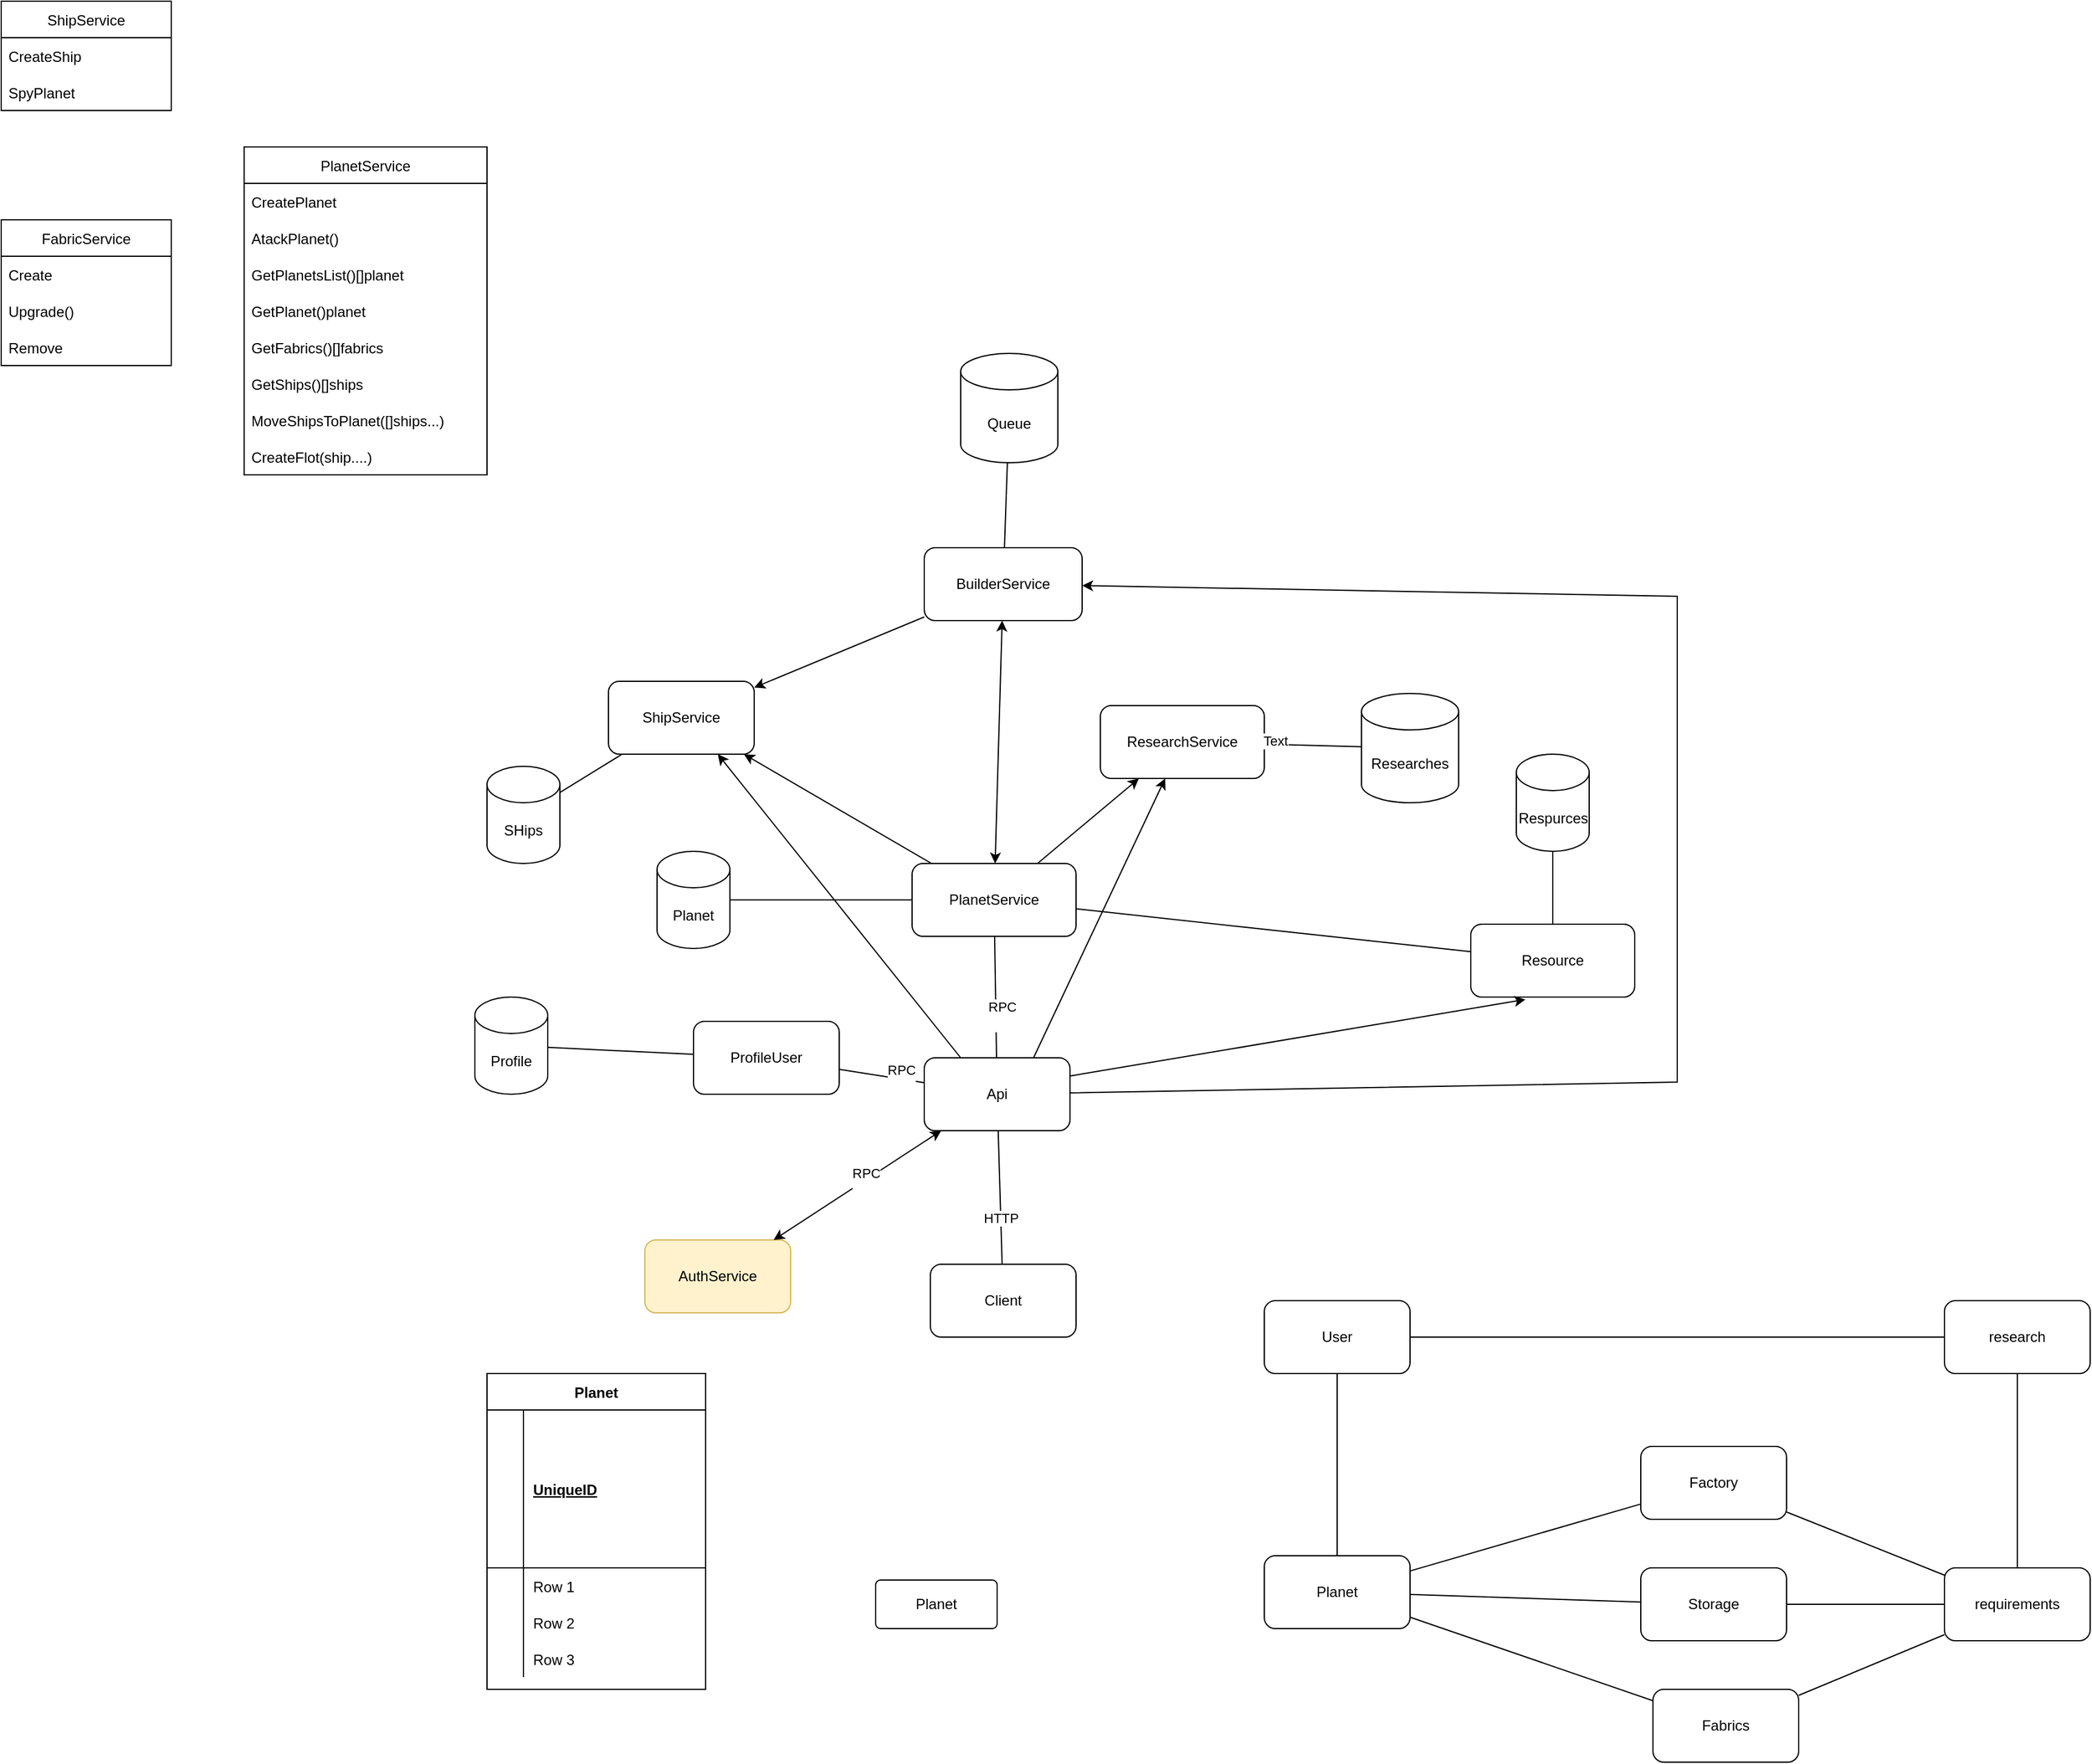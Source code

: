 <mxfile version="15.5.8" type="github">
  <diagram id="iOpFVXVJJMTH5zE7klgj" name="Page-1">
    <mxGraphModel dx="2779" dy="2233" grid="1" gridSize="10" guides="1" tooltips="1" connect="1" arrows="1" fold="1" page="1" pageScale="1" pageWidth="850" pageHeight="1100" math="0" shadow="0">
      <root>
        <mxCell id="0" />
        <mxCell id="1" parent="0" />
        <mxCell id="sDTh5_1ZTmzq6oT9WHvg-1" value="AuthService" style="rounded=1;whiteSpace=wrap;html=1;fillColor=#fff2cc;strokeColor=#d6b656;" vertex="1" parent="1">
          <mxGeometry x="70" y="490" width="120" height="60" as="geometry" />
        </mxCell>
        <mxCell id="sDTh5_1ZTmzq6oT9WHvg-2" value="Api" style="rounded=1;whiteSpace=wrap;html=1;" vertex="1" parent="1">
          <mxGeometry x="300" y="340" width="120" height="60" as="geometry" />
        </mxCell>
        <mxCell id="sDTh5_1ZTmzq6oT9WHvg-3" value="" style="endArrow=classic;startArrow=classic;html=1;rounded=0;" edge="1" parent="1" source="sDTh5_1ZTmzq6oT9WHvg-1" target="sDTh5_1ZTmzq6oT9WHvg-2">
          <mxGeometry width="50" height="50" relative="1" as="geometry">
            <mxPoint x="280" y="360" as="sourcePoint" />
            <mxPoint x="330" y="310" as="targetPoint" />
            <Array as="points" />
          </mxGeometry>
        </mxCell>
        <mxCell id="sDTh5_1ZTmzq6oT9WHvg-4" value="&lt;div&gt;RPC&lt;/div&gt;&lt;div&gt;&lt;br&gt;&lt;/div&gt;" style="edgeLabel;html=1;align=center;verticalAlign=middle;resizable=0;points=[];" vertex="1" connectable="0" parent="sDTh5_1ZTmzq6oT9WHvg-3">
          <mxGeometry x="0.085" y="-1" relative="1" as="geometry">
            <mxPoint as="offset" />
          </mxGeometry>
        </mxCell>
        <mxCell id="sDTh5_1ZTmzq6oT9WHvg-6" value="PlanetService" style="rounded=1;whiteSpace=wrap;html=1;" vertex="1" parent="1">
          <mxGeometry x="290" y="180" width="135" height="60" as="geometry" />
        </mxCell>
        <mxCell id="sDTh5_1ZTmzq6oT9WHvg-7" value="ShipService" style="rounded=1;whiteSpace=wrap;html=1;" vertex="1" parent="1">
          <mxGeometry x="40" y="30" width="120" height="60" as="geometry" />
        </mxCell>
        <mxCell id="sDTh5_1ZTmzq6oT9WHvg-19" value="&lt;div&gt;BuilderService&lt;/div&gt;" style="rounded=1;whiteSpace=wrap;html=1;direction=south;" vertex="1" parent="1">
          <mxGeometry x="300" y="-80" width="130" height="60" as="geometry" />
        </mxCell>
        <mxCell id="sDTh5_1ZTmzq6oT9WHvg-23" value="Client" style="rounded=1;whiteSpace=wrap;html=1;" vertex="1" parent="1">
          <mxGeometry x="305" y="510" width="120" height="60" as="geometry" />
        </mxCell>
        <mxCell id="sDTh5_1ZTmzq6oT9WHvg-24" value="" style="endArrow=none;html=1;rounded=0;" edge="1" parent="1" source="sDTh5_1ZTmzq6oT9WHvg-23" target="sDTh5_1ZTmzq6oT9WHvg-2">
          <mxGeometry width="50" height="50" relative="1" as="geometry">
            <mxPoint x="378.824" y="370.0" as="sourcePoint" />
            <mxPoint x="461.176" y="90" as="targetPoint" />
          </mxGeometry>
        </mxCell>
        <mxCell id="sDTh5_1ZTmzq6oT9WHvg-25" value="HTTP" style="edgeLabel;html=1;align=center;verticalAlign=middle;resizable=0;points=[];" vertex="1" connectable="0" parent="sDTh5_1ZTmzq6oT9WHvg-24">
          <mxGeometry x="-0.296" relative="1" as="geometry">
            <mxPoint as="offset" />
          </mxGeometry>
        </mxCell>
        <mxCell id="sDTh5_1ZTmzq6oT9WHvg-40" value="" style="endArrow=none;html=1;rounded=0;" edge="1" parent="1" source="sDTh5_1ZTmzq6oT9WHvg-2" target="sDTh5_1ZTmzq6oT9WHvg-6">
          <mxGeometry width="50" height="50" relative="1" as="geometry">
            <mxPoint x="335.385" y="110" as="sourcePoint" />
            <mxPoint x="254.615" y="180" as="targetPoint" />
          </mxGeometry>
        </mxCell>
        <mxCell id="sDTh5_1ZTmzq6oT9WHvg-41" value="&lt;div&gt;RPC&lt;/div&gt;&lt;div&gt;&lt;br&gt;&lt;/div&gt;" style="edgeLabel;html=1;align=center;verticalAlign=middle;resizable=0;points=[];" vertex="1" connectable="0" parent="sDTh5_1ZTmzq6oT9WHvg-40">
          <mxGeometry x="-0.296" relative="1" as="geometry">
            <mxPoint x="5" as="offset" />
          </mxGeometry>
        </mxCell>
        <mxCell id="sDTh5_1ZTmzq6oT9WHvg-58" value="PlanetService" style="swimlane;fontStyle=0;childLayout=stackLayout;horizontal=1;startSize=30;horizontalStack=0;resizeParent=1;resizeParentMax=0;resizeLast=0;collapsible=1;marginBottom=0;" vertex="1" parent="1">
          <mxGeometry x="-260" y="-410" width="200" height="270" as="geometry" />
        </mxCell>
        <mxCell id="sDTh5_1ZTmzq6oT9WHvg-65" value="CreatePlanet" style="text;strokeColor=none;fillColor=none;align=left;verticalAlign=middle;spacingLeft=4;spacingRight=4;overflow=hidden;points=[[0,0.5],[1,0.5]];portConstraint=eastwest;rotatable=0;" vertex="1" parent="sDTh5_1ZTmzq6oT9WHvg-58">
          <mxGeometry y="30" width="200" height="30" as="geometry" />
        </mxCell>
        <mxCell id="sDTh5_1ZTmzq6oT9WHvg-66" value="AtackPlanet()" style="text;strokeColor=none;fillColor=none;align=left;verticalAlign=middle;spacingLeft=4;spacingRight=4;overflow=hidden;points=[[0,0.5],[1,0.5]];portConstraint=eastwest;rotatable=0;" vertex="1" parent="sDTh5_1ZTmzq6oT9WHvg-58">
          <mxGeometry y="60" width="200" height="30" as="geometry" />
        </mxCell>
        <mxCell id="sDTh5_1ZTmzq6oT9WHvg-59" value="GetPlanetsList()[]planet" style="text;strokeColor=none;fillColor=none;align=left;verticalAlign=middle;spacingLeft=4;spacingRight=4;overflow=hidden;points=[[0,0.5],[1,0.5]];portConstraint=eastwest;rotatable=0;" vertex="1" parent="sDTh5_1ZTmzq6oT9WHvg-58">
          <mxGeometry y="90" width="200" height="30" as="geometry" />
        </mxCell>
        <mxCell id="sDTh5_1ZTmzq6oT9WHvg-60" value="GetPlanet()planet" style="text;strokeColor=none;fillColor=none;align=left;verticalAlign=middle;spacingLeft=4;spacingRight=4;overflow=hidden;points=[[0,0.5],[1,0.5]];portConstraint=eastwest;rotatable=0;" vertex="1" parent="sDTh5_1ZTmzq6oT9WHvg-58">
          <mxGeometry y="120" width="200" height="30" as="geometry" />
        </mxCell>
        <mxCell id="sDTh5_1ZTmzq6oT9WHvg-61" value="GetFabrics()[]fabrics" style="text;strokeColor=none;fillColor=none;align=left;verticalAlign=middle;spacingLeft=4;spacingRight=4;overflow=hidden;points=[[0,0.5],[1,0.5]];portConstraint=eastwest;rotatable=0;" vertex="1" parent="sDTh5_1ZTmzq6oT9WHvg-58">
          <mxGeometry y="150" width="200" height="30" as="geometry" />
        </mxCell>
        <mxCell id="sDTh5_1ZTmzq6oT9WHvg-64" value="GetShips()[]ships" style="text;strokeColor=none;fillColor=none;align=left;verticalAlign=middle;spacingLeft=4;spacingRight=4;overflow=hidden;points=[[0,0.5],[1,0.5]];portConstraint=eastwest;rotatable=0;" vertex="1" parent="sDTh5_1ZTmzq6oT9WHvg-58">
          <mxGeometry y="180" width="200" height="30" as="geometry" />
        </mxCell>
        <mxCell id="sDTh5_1ZTmzq6oT9WHvg-78" value="MoveShipsToPlanet([]ships...)" style="text;strokeColor=none;fillColor=none;align=left;verticalAlign=middle;spacingLeft=4;spacingRight=4;overflow=hidden;points=[[0,0.5],[1,0.5]];portConstraint=eastwest;rotatable=0;" vertex="1" parent="sDTh5_1ZTmzq6oT9WHvg-58">
          <mxGeometry y="210" width="200" height="30" as="geometry" />
        </mxCell>
        <mxCell id="sDTh5_1ZTmzq6oT9WHvg-62" value="CreateFlot(ship....)" style="text;strokeColor=none;fillColor=none;align=left;verticalAlign=middle;spacingLeft=4;spacingRight=4;overflow=hidden;points=[[0,0.5],[1,0.5]];portConstraint=eastwest;rotatable=0;" vertex="1" parent="sDTh5_1ZTmzq6oT9WHvg-58">
          <mxGeometry y="240" width="200" height="30" as="geometry" />
        </mxCell>
        <mxCell id="sDTh5_1ZTmzq6oT9WHvg-67" value="ShipService" style="swimlane;fontStyle=0;childLayout=stackLayout;horizontal=1;startSize=30;horizontalStack=0;resizeParent=1;resizeParentMax=0;resizeLast=0;collapsible=1;marginBottom=0;" vertex="1" parent="1">
          <mxGeometry x="-460" y="-530" width="140" height="90" as="geometry" />
        </mxCell>
        <mxCell id="sDTh5_1ZTmzq6oT9WHvg-68" value="CreateShip" style="text;strokeColor=none;fillColor=none;align=left;verticalAlign=middle;spacingLeft=4;spacingRight=4;overflow=hidden;points=[[0,0.5],[1,0.5]];portConstraint=eastwest;rotatable=0;" vertex="1" parent="sDTh5_1ZTmzq6oT9WHvg-67">
          <mxGeometry y="30" width="140" height="30" as="geometry" />
        </mxCell>
        <mxCell id="sDTh5_1ZTmzq6oT9WHvg-80" value="SpyPlanet" style="text;strokeColor=none;fillColor=none;align=left;verticalAlign=middle;spacingLeft=4;spacingRight=4;overflow=hidden;points=[[0,0.5],[1,0.5]];portConstraint=eastwest;rotatable=0;" vertex="1" parent="sDTh5_1ZTmzq6oT9WHvg-67">
          <mxGeometry y="60" width="140" height="30" as="geometry" />
        </mxCell>
        <mxCell id="sDTh5_1ZTmzq6oT9WHvg-76" value="FabricService" style="swimlane;fontStyle=0;childLayout=stackLayout;horizontal=1;startSize=30;horizontalStack=0;resizeParent=1;resizeParentMax=0;resizeLast=0;collapsible=1;marginBottom=0;" vertex="1" parent="1">
          <mxGeometry x="-460" y="-350" width="140" height="120" as="geometry" />
        </mxCell>
        <mxCell id="sDTh5_1ZTmzq6oT9WHvg-77" value="Create" style="text;strokeColor=none;fillColor=none;align=left;verticalAlign=middle;spacingLeft=4;spacingRight=4;overflow=hidden;points=[[0,0.5],[1,0.5]];portConstraint=eastwest;rotatable=0;" vertex="1" parent="sDTh5_1ZTmzq6oT9WHvg-76">
          <mxGeometry y="30" width="140" height="30" as="geometry" />
        </mxCell>
        <mxCell id="sDTh5_1ZTmzq6oT9WHvg-82" value="Upgrade()" style="text;strokeColor=none;fillColor=none;align=left;verticalAlign=middle;spacingLeft=4;spacingRight=4;overflow=hidden;points=[[0,0.5],[1,0.5]];portConstraint=eastwest;rotatable=0;" vertex="1" parent="sDTh5_1ZTmzq6oT9WHvg-76">
          <mxGeometry y="60" width="140" height="30" as="geometry" />
        </mxCell>
        <mxCell id="sDTh5_1ZTmzq6oT9WHvg-79" value="Remove" style="text;strokeColor=none;fillColor=none;align=left;verticalAlign=middle;spacingLeft=4;spacingRight=4;overflow=hidden;points=[[0,0.5],[1,0.5]];portConstraint=eastwest;rotatable=0;" vertex="1" parent="sDTh5_1ZTmzq6oT9WHvg-76">
          <mxGeometry y="90" width="140" height="30" as="geometry" />
        </mxCell>
        <mxCell id="sDTh5_1ZTmzq6oT9WHvg-84" value="Planet" style="shape=table;startSize=30;container=1;collapsible=1;childLayout=tableLayout;fixedRows=1;rowLines=0;fontStyle=1;align=center;resizeLast=1;" vertex="1" parent="1">
          <mxGeometry x="-60" y="600" width="180" height="260" as="geometry" />
        </mxCell>
        <mxCell id="sDTh5_1ZTmzq6oT9WHvg-85" value="" style="shape=partialRectangle;collapsible=0;dropTarget=0;pointerEvents=0;fillColor=none;top=0;left=0;bottom=1;right=0;points=[[0,0.5],[1,0.5]];portConstraint=eastwest;" vertex="1" parent="sDTh5_1ZTmzq6oT9WHvg-84">
          <mxGeometry y="30" width="180" height="130" as="geometry" />
        </mxCell>
        <mxCell id="sDTh5_1ZTmzq6oT9WHvg-86" value="" style="shape=partialRectangle;connectable=0;fillColor=none;top=0;left=0;bottom=0;right=0;fontStyle=1;overflow=hidden;" vertex="1" parent="sDTh5_1ZTmzq6oT9WHvg-85">
          <mxGeometry width="30" height="130" as="geometry">
            <mxRectangle width="30" height="130" as="alternateBounds" />
          </mxGeometry>
        </mxCell>
        <mxCell id="sDTh5_1ZTmzq6oT9WHvg-87" value="UniqueID" style="shape=partialRectangle;connectable=0;fillColor=none;top=0;left=0;bottom=0;right=0;align=left;spacingLeft=6;fontStyle=5;overflow=hidden;" vertex="1" parent="sDTh5_1ZTmzq6oT9WHvg-85">
          <mxGeometry x="30" width="150" height="130" as="geometry">
            <mxRectangle width="150" height="130" as="alternateBounds" />
          </mxGeometry>
        </mxCell>
        <mxCell id="sDTh5_1ZTmzq6oT9WHvg-88" value="" style="shape=partialRectangle;collapsible=0;dropTarget=0;pointerEvents=0;fillColor=none;top=0;left=0;bottom=0;right=0;points=[[0,0.5],[1,0.5]];portConstraint=eastwest;" vertex="1" parent="sDTh5_1ZTmzq6oT9WHvg-84">
          <mxGeometry y="160" width="180" height="30" as="geometry" />
        </mxCell>
        <mxCell id="sDTh5_1ZTmzq6oT9WHvg-89" value="" style="shape=partialRectangle;connectable=0;fillColor=none;top=0;left=0;bottom=0;right=0;editable=1;overflow=hidden;" vertex="1" parent="sDTh5_1ZTmzq6oT9WHvg-88">
          <mxGeometry width="30" height="30" as="geometry">
            <mxRectangle width="30" height="30" as="alternateBounds" />
          </mxGeometry>
        </mxCell>
        <mxCell id="sDTh5_1ZTmzq6oT9WHvg-90" value="Row 1" style="shape=partialRectangle;connectable=0;fillColor=none;top=0;left=0;bottom=0;right=0;align=left;spacingLeft=6;overflow=hidden;" vertex="1" parent="sDTh5_1ZTmzq6oT9WHvg-88">
          <mxGeometry x="30" width="150" height="30" as="geometry">
            <mxRectangle width="150" height="30" as="alternateBounds" />
          </mxGeometry>
        </mxCell>
        <mxCell id="sDTh5_1ZTmzq6oT9WHvg-91" value="" style="shape=partialRectangle;collapsible=0;dropTarget=0;pointerEvents=0;fillColor=none;top=0;left=0;bottom=0;right=0;points=[[0,0.5],[1,0.5]];portConstraint=eastwest;" vertex="1" parent="sDTh5_1ZTmzq6oT9WHvg-84">
          <mxGeometry y="190" width="180" height="30" as="geometry" />
        </mxCell>
        <mxCell id="sDTh5_1ZTmzq6oT9WHvg-92" value="" style="shape=partialRectangle;connectable=0;fillColor=none;top=0;left=0;bottom=0;right=0;editable=1;overflow=hidden;" vertex="1" parent="sDTh5_1ZTmzq6oT9WHvg-91">
          <mxGeometry width="30" height="30" as="geometry">
            <mxRectangle width="30" height="30" as="alternateBounds" />
          </mxGeometry>
        </mxCell>
        <mxCell id="sDTh5_1ZTmzq6oT9WHvg-93" value="Row 2" style="shape=partialRectangle;connectable=0;fillColor=none;top=0;left=0;bottom=0;right=0;align=left;spacingLeft=6;overflow=hidden;" vertex="1" parent="sDTh5_1ZTmzq6oT9WHvg-91">
          <mxGeometry x="30" width="150" height="30" as="geometry">
            <mxRectangle width="150" height="30" as="alternateBounds" />
          </mxGeometry>
        </mxCell>
        <mxCell id="sDTh5_1ZTmzq6oT9WHvg-94" value="" style="shape=partialRectangle;collapsible=0;dropTarget=0;pointerEvents=0;fillColor=none;top=0;left=0;bottom=0;right=0;points=[[0,0.5],[1,0.5]];portConstraint=eastwest;" vertex="1" parent="sDTh5_1ZTmzq6oT9WHvg-84">
          <mxGeometry y="220" width="180" height="30" as="geometry" />
        </mxCell>
        <mxCell id="sDTh5_1ZTmzq6oT9WHvg-95" value="" style="shape=partialRectangle;connectable=0;fillColor=none;top=0;left=0;bottom=0;right=0;editable=1;overflow=hidden;" vertex="1" parent="sDTh5_1ZTmzq6oT9WHvg-94">
          <mxGeometry width="30" height="30" as="geometry">
            <mxRectangle width="30" height="30" as="alternateBounds" />
          </mxGeometry>
        </mxCell>
        <mxCell id="sDTh5_1ZTmzq6oT9WHvg-96" value="Row 3" style="shape=partialRectangle;connectable=0;fillColor=none;top=0;left=0;bottom=0;right=0;align=left;spacingLeft=6;overflow=hidden;" vertex="1" parent="sDTh5_1ZTmzq6oT9WHvg-94">
          <mxGeometry x="30" width="150" height="30" as="geometry">
            <mxRectangle width="150" height="30" as="alternateBounds" />
          </mxGeometry>
        </mxCell>
        <mxCell id="sDTh5_1ZTmzq6oT9WHvg-97" value="Planet" style="rounded=1;arcSize=10;whiteSpace=wrap;html=1;align=center;" vertex="1" parent="1">
          <mxGeometry x="260" y="770" width="100" height="40" as="geometry" />
        </mxCell>
        <mxCell id="sDTh5_1ZTmzq6oT9WHvg-106" value="Planet" style="rounded=1;whiteSpace=wrap;html=1;" vertex="1" parent="1">
          <mxGeometry x="580" y="750" width="120" height="60" as="geometry" />
        </mxCell>
        <mxCell id="sDTh5_1ZTmzq6oT9WHvg-107" value="Storage" style="rounded=1;whiteSpace=wrap;html=1;" vertex="1" parent="1">
          <mxGeometry x="890" y="760" width="120" height="60" as="geometry" />
        </mxCell>
        <mxCell id="sDTh5_1ZTmzq6oT9WHvg-108" value="Fabrics" style="rounded=1;whiteSpace=wrap;html=1;" vertex="1" parent="1">
          <mxGeometry x="900" y="860" width="120" height="60" as="geometry" />
        </mxCell>
        <mxCell id="sDTh5_1ZTmzq6oT9WHvg-109" value="Factory" style="rounded=1;whiteSpace=wrap;html=1;" vertex="1" parent="1">
          <mxGeometry x="890" y="660" width="120" height="60" as="geometry" />
        </mxCell>
        <mxCell id="sDTh5_1ZTmzq6oT9WHvg-110" value="" style="endArrow=none;html=1;rounded=0;" edge="1" parent="1" source="sDTh5_1ZTmzq6oT9WHvg-106" target="sDTh5_1ZTmzq6oT9WHvg-109">
          <mxGeometry width="50" height="50" relative="1" as="geometry">
            <mxPoint x="588.608" y="688.09" as="sourcePoint" />
            <mxPoint x="792.199" y="626.444" as="targetPoint" />
          </mxGeometry>
        </mxCell>
        <mxCell id="sDTh5_1ZTmzq6oT9WHvg-111" value="" style="endArrow=none;html=1;rounded=0;" edge="1" parent="1" source="sDTh5_1ZTmzq6oT9WHvg-106" target="sDTh5_1ZTmzq6oT9WHvg-107">
          <mxGeometry width="50" height="50" relative="1" as="geometry">
            <mxPoint x="710" y="772" as="sourcePoint" />
            <mxPoint x="790" y="748" as="targetPoint" />
          </mxGeometry>
        </mxCell>
        <mxCell id="sDTh5_1ZTmzq6oT9WHvg-112" value="" style="endArrow=none;html=1;rounded=0;" edge="1" parent="1" source="sDTh5_1ZTmzq6oT9WHvg-106" target="sDTh5_1ZTmzq6oT9WHvg-108">
          <mxGeometry width="50" height="50" relative="1" as="geometry">
            <mxPoint x="710" y="796" as="sourcePoint" />
            <mxPoint x="790" y="804" as="targetPoint" />
          </mxGeometry>
        </mxCell>
        <mxCell id="sDTh5_1ZTmzq6oT9WHvg-116" value="User" style="rounded=1;whiteSpace=wrap;html=1;" vertex="1" parent="1">
          <mxGeometry x="580" y="540" width="120" height="60" as="geometry" />
        </mxCell>
        <mxCell id="sDTh5_1ZTmzq6oT9WHvg-117" value="" style="endArrow=none;html=1;rounded=0;" edge="1" parent="1" source="sDTh5_1ZTmzq6oT9WHvg-106" target="sDTh5_1ZTmzq6oT9WHvg-116">
          <mxGeometry width="50" height="50" relative="1" as="geometry">
            <mxPoint x="710" y="763" as="sourcePoint" />
            <mxPoint x="790" y="727" as="targetPoint" />
          </mxGeometry>
        </mxCell>
        <mxCell id="sDTh5_1ZTmzq6oT9WHvg-118" value="research" style="rounded=1;whiteSpace=wrap;html=1;" vertex="1" parent="1">
          <mxGeometry x="1140" y="540" width="120" height="60" as="geometry" />
        </mxCell>
        <mxCell id="sDTh5_1ZTmzq6oT9WHvg-119" value="" style="endArrow=none;html=1;rounded=0;" edge="1" parent="1" source="sDTh5_1ZTmzq6oT9WHvg-116" target="sDTh5_1ZTmzq6oT9WHvg-118">
          <mxGeometry width="50" height="50" relative="1" as="geometry">
            <mxPoint x="650" y="760" as="sourcePoint" />
            <mxPoint x="650" y="610" as="targetPoint" />
          </mxGeometry>
        </mxCell>
        <mxCell id="sDTh5_1ZTmzq6oT9WHvg-120" value="requirements" style="rounded=1;whiteSpace=wrap;html=1;" vertex="1" parent="1">
          <mxGeometry x="1140" y="760" width="120" height="60" as="geometry" />
        </mxCell>
        <mxCell id="sDTh5_1ZTmzq6oT9WHvg-121" value="" style="endArrow=none;html=1;rounded=0;" edge="1" parent="1" source="sDTh5_1ZTmzq6oT9WHvg-109" target="sDTh5_1ZTmzq6oT9WHvg-120">
          <mxGeometry width="50" height="50" relative="1" as="geometry">
            <mxPoint x="710" y="772.581" as="sourcePoint" />
            <mxPoint x="900" y="717.419" as="targetPoint" />
          </mxGeometry>
        </mxCell>
        <mxCell id="sDTh5_1ZTmzq6oT9WHvg-122" value="" style="endArrow=none;html=1;rounded=0;" edge="1" parent="1" source="sDTh5_1ZTmzq6oT9WHvg-107" target="sDTh5_1ZTmzq6oT9WHvg-120">
          <mxGeometry width="50" height="50" relative="1" as="geometry">
            <mxPoint x="1020" y="724.0" as="sourcePoint" />
            <mxPoint x="1150" y="776" as="targetPoint" />
          </mxGeometry>
        </mxCell>
        <mxCell id="sDTh5_1ZTmzq6oT9WHvg-123" value="" style="endArrow=none;html=1;rounded=0;" edge="1" parent="1" source="sDTh5_1ZTmzq6oT9WHvg-108" target="sDTh5_1ZTmzq6oT9WHvg-120">
          <mxGeometry width="50" height="50" relative="1" as="geometry">
            <mxPoint x="1020" y="800" as="sourcePoint" />
            <mxPoint x="1150" y="800" as="targetPoint" />
          </mxGeometry>
        </mxCell>
        <mxCell id="sDTh5_1ZTmzq6oT9WHvg-125" value="" style="endArrow=none;html=1;rounded=0;" edge="1" parent="1" source="sDTh5_1ZTmzq6oT9WHvg-118" target="sDTh5_1ZTmzq6oT9WHvg-120">
          <mxGeometry width="50" height="50" relative="1" as="geometry">
            <mxPoint x="1020" y="724.0" as="sourcePoint" />
            <mxPoint x="1150" y="776" as="targetPoint" />
          </mxGeometry>
        </mxCell>
        <mxCell id="sDTh5_1ZTmzq6oT9WHvg-135" value="&lt;div&gt;SHips&lt;/div&gt;" style="shape=cylinder3;whiteSpace=wrap;html=1;boundedLbl=1;backgroundOutline=1;size=15;" vertex="1" parent="1">
          <mxGeometry x="-60" y="100" width="60" height="80" as="geometry" />
        </mxCell>
        <mxCell id="sDTh5_1ZTmzq6oT9WHvg-136" value="Planet" style="shape=cylinder3;whiteSpace=wrap;html=1;boundedLbl=1;backgroundOutline=1;size=15;" vertex="1" parent="1">
          <mxGeometry x="80" y="170" width="60" height="80" as="geometry" />
        </mxCell>
        <mxCell id="sDTh5_1ZTmzq6oT9WHvg-137" value="" style="endArrow=none;html=1;rounded=0;" edge="1" parent="1" source="sDTh5_1ZTmzq6oT9WHvg-7" target="sDTh5_1ZTmzq6oT9WHvg-135">
          <mxGeometry width="50" height="50" relative="1" as="geometry">
            <mxPoint x="80" y="149.999" as="sourcePoint" />
            <mxPoint x="-50" y="206.078" as="targetPoint" />
          </mxGeometry>
        </mxCell>
        <mxCell id="sDTh5_1ZTmzq6oT9WHvg-138" value="" style="endArrow=none;html=1;rounded=0;" edge="1" parent="1" source="sDTh5_1ZTmzq6oT9WHvg-6" target="sDTh5_1ZTmzq6oT9WHvg-136">
          <mxGeometry width="50" height="50" relative="1" as="geometry">
            <mxPoint x="300" y="-11.961" as="sourcePoint" />
            <mxPoint x="170" y="44.118" as="targetPoint" />
          </mxGeometry>
        </mxCell>
        <mxCell id="sDTh5_1ZTmzq6oT9WHvg-140" value="Queue" style="shape=cylinder3;whiteSpace=wrap;html=1;boundedLbl=1;backgroundOutline=1;size=15;" vertex="1" parent="1">
          <mxGeometry x="330" y="-240" width="80" height="90" as="geometry" />
        </mxCell>
        <mxCell id="sDTh5_1ZTmzq6oT9WHvg-141" value="" style="endArrow=none;html=1;rounded=0;" edge="1" parent="1" source="sDTh5_1ZTmzq6oT9WHvg-140" target="sDTh5_1ZTmzq6oT9WHvg-19">
          <mxGeometry width="50" height="50" relative="1" as="geometry">
            <mxPoint x="365" y="-10" as="sourcePoint" />
            <mxPoint x="365" y="190" as="targetPoint" />
          </mxGeometry>
        </mxCell>
        <mxCell id="sDTh5_1ZTmzq6oT9WHvg-142" value="" style="endArrow=classic;html=1;rounded=0;" edge="1" parent="1" source="sDTh5_1ZTmzq6oT9WHvg-19" target="sDTh5_1ZTmzq6oT9WHvg-7">
          <mxGeometry width="50" height="50" relative="1" as="geometry">
            <mxPoint x="170" y="-10" as="sourcePoint" />
            <mxPoint x="220" y="-60" as="targetPoint" />
          </mxGeometry>
        </mxCell>
        <mxCell id="sDTh5_1ZTmzq6oT9WHvg-143" value="" style="endArrow=classic;html=1;rounded=0;" edge="1" parent="1" source="sDTh5_1ZTmzq6oT9WHvg-6" target="sDTh5_1ZTmzq6oT9WHvg-7">
          <mxGeometry width="50" height="50" relative="1" as="geometry">
            <mxPoint x="300" y="-11.961" as="sourcePoint" />
            <mxPoint x="170" y="44.118" as="targetPoint" />
          </mxGeometry>
        </mxCell>
        <mxCell id="sDTh5_1ZTmzq6oT9WHvg-145" value="" style="endArrow=classic;startArrow=classic;html=1;rounded=0;" edge="1" parent="1" source="sDTh5_1ZTmzq6oT9WHvg-6" target="sDTh5_1ZTmzq6oT9WHvg-19">
          <mxGeometry width="50" height="50" relative="1" as="geometry">
            <mxPoint x="320" y="100" as="sourcePoint" />
            <mxPoint x="370" y="50" as="targetPoint" />
          </mxGeometry>
        </mxCell>
        <mxCell id="sDTh5_1ZTmzq6oT9WHvg-146" value="Resource" style="rounded=1;whiteSpace=wrap;html=1;" vertex="1" parent="1">
          <mxGeometry x="750" y="230" width="135" height="60" as="geometry" />
        </mxCell>
        <mxCell id="sDTh5_1ZTmzq6oT9WHvg-147" value="" style="endArrow=none;html=1;rounded=0;" edge="1" parent="1" source="sDTh5_1ZTmzq6oT9WHvg-146" target="sDTh5_1ZTmzq6oT9WHvg-6">
          <mxGeometry width="50" height="50" relative="1" as="geometry">
            <mxPoint x="297.5" y="232.273" as="sourcePoint" />
            <mxPoint x="230" y="244.545" as="targetPoint" />
          </mxGeometry>
        </mxCell>
        <mxCell id="sDTh5_1ZTmzq6oT9WHvg-148" value="ProfileUser" style="rounded=1;whiteSpace=wrap;html=1;" vertex="1" parent="1">
          <mxGeometry x="110" y="310" width="120" height="60" as="geometry" />
        </mxCell>
        <mxCell id="sDTh5_1ZTmzq6oT9WHvg-149" value="" style="endArrow=none;html=1;rounded=0;" edge="1" parent="1" source="sDTh5_1ZTmzq6oT9WHvg-2" target="sDTh5_1ZTmzq6oT9WHvg-148">
          <mxGeometry width="50" height="50" relative="1" as="geometry">
            <mxPoint x="378.026" y="380" as="sourcePoint" />
            <mxPoint x="369.474" y="250" as="targetPoint" />
          </mxGeometry>
        </mxCell>
        <mxCell id="sDTh5_1ZTmzq6oT9WHvg-150" value="&lt;div&gt;RPC&lt;/div&gt;&lt;div&gt;&lt;br&gt;&lt;/div&gt;" style="edgeLabel;html=1;align=center;verticalAlign=middle;resizable=0;points=[];" vertex="1" connectable="0" parent="sDTh5_1ZTmzq6oT9WHvg-149">
          <mxGeometry x="-0.296" relative="1" as="geometry">
            <mxPoint x="5" as="offset" />
          </mxGeometry>
        </mxCell>
        <mxCell id="sDTh5_1ZTmzq6oT9WHvg-154" value="Profile" style="shape=cylinder3;whiteSpace=wrap;html=1;boundedLbl=1;backgroundOutline=1;size=15;" vertex="1" parent="1">
          <mxGeometry x="-70" y="290" width="60" height="80" as="geometry" />
        </mxCell>
        <mxCell id="sDTh5_1ZTmzq6oT9WHvg-155" value="" style="endArrow=none;html=1;rounded=0;" edge="1" parent="1" source="sDTh5_1ZTmzq6oT9WHvg-148" target="sDTh5_1ZTmzq6oT9WHvg-154">
          <mxGeometry width="50" height="50" relative="1" as="geometry">
            <mxPoint x="300" y="214.316" as="sourcePoint" />
            <mxPoint x="160" y="202.526" as="targetPoint" />
          </mxGeometry>
        </mxCell>
        <mxCell id="sDTh5_1ZTmzq6oT9WHvg-156" value="ResearchService" style="rounded=1;whiteSpace=wrap;html=1;" vertex="1" parent="1">
          <mxGeometry x="445" y="50" width="135" height="60" as="geometry" />
        </mxCell>
        <mxCell id="sDTh5_1ZTmzq6oT9WHvg-158" value="Researches" style="shape=cylinder3;whiteSpace=wrap;html=1;boundedLbl=1;backgroundOutline=1;size=15;" vertex="1" parent="1">
          <mxGeometry x="660" y="40" width="80" height="90" as="geometry" />
        </mxCell>
        <mxCell id="sDTh5_1ZTmzq6oT9WHvg-159" value="" style="endArrow=none;html=1;rounded=0;" edge="1" parent="1" source="sDTh5_1ZTmzq6oT9WHvg-158" target="sDTh5_1ZTmzq6oT9WHvg-156">
          <mxGeometry width="50" height="50" relative="1" as="geometry">
            <mxPoint x="560" y="220" as="sourcePoint" />
            <mxPoint x="435" y="220" as="targetPoint" />
          </mxGeometry>
        </mxCell>
        <mxCell id="sDTh5_1ZTmzq6oT9WHvg-168" value="Text" style="edgeLabel;html=1;align=center;verticalAlign=middle;resizable=0;points=[];" vertex="1" connectable="0" parent="sDTh5_1ZTmzq6oT9WHvg-159">
          <mxGeometry x="0.786" y="-3" relative="1" as="geometry">
            <mxPoint as="offset" />
          </mxGeometry>
        </mxCell>
        <mxCell id="sDTh5_1ZTmzq6oT9WHvg-160" value="" style="endArrow=classic;html=1;rounded=0;" edge="1" parent="1" source="sDTh5_1ZTmzq6oT9WHvg-6" target="sDTh5_1ZTmzq6oT9WHvg-156">
          <mxGeometry width="50" height="50" relative="1" as="geometry">
            <mxPoint x="316" y="190" as="sourcePoint" />
            <mxPoint x="161.5" y="100" as="targetPoint" />
          </mxGeometry>
        </mxCell>
        <mxCell id="sDTh5_1ZTmzq6oT9WHvg-161" value="" style="endArrow=classic;html=1;rounded=0;exitX=1;exitY=0.25;exitDx=0;exitDy=0;entryX=0.333;entryY=1.033;entryDx=0;entryDy=0;entryPerimeter=0;" edge="1" parent="1" source="sDTh5_1ZTmzq6oT9WHvg-2" target="sDTh5_1ZTmzq6oT9WHvg-146">
          <mxGeometry width="50" height="50" relative="1" as="geometry">
            <mxPoint x="460" y="340" as="sourcePoint" />
            <mxPoint x="510" y="290" as="targetPoint" />
          </mxGeometry>
        </mxCell>
        <mxCell id="sDTh5_1ZTmzq6oT9WHvg-162" value="" style="endArrow=classic;html=1;rounded=0;exitX=0.75;exitY=0;exitDx=0;exitDy=0;" edge="1" parent="1" source="sDTh5_1ZTmzq6oT9WHvg-2" target="sDTh5_1ZTmzq6oT9WHvg-156">
          <mxGeometry width="50" height="50" relative="1" as="geometry">
            <mxPoint x="430" y="320" as="sourcePoint" />
            <mxPoint x="480" y="270" as="targetPoint" />
          </mxGeometry>
        </mxCell>
        <mxCell id="sDTh5_1ZTmzq6oT9WHvg-163" value="" style="endArrow=classic;html=1;rounded=0;exitX=0.25;exitY=0;exitDx=0;exitDy=0;entryX=0.75;entryY=1;entryDx=0;entryDy=0;" edge="1" parent="1" source="sDTh5_1ZTmzq6oT9WHvg-2" target="sDTh5_1ZTmzq6oT9WHvg-7">
          <mxGeometry width="50" height="50" relative="1" as="geometry">
            <mxPoint x="190" y="310" as="sourcePoint" />
            <mxPoint x="240" y="260" as="targetPoint" />
          </mxGeometry>
        </mxCell>
        <mxCell id="sDTh5_1ZTmzq6oT9WHvg-164" value="" style="endArrow=classic;html=1;rounded=0;" edge="1" parent="1" source="sDTh5_1ZTmzq6oT9WHvg-2" target="sDTh5_1ZTmzq6oT9WHvg-19">
          <mxGeometry width="50" height="50" relative="1" as="geometry">
            <mxPoint x="740" y="-130" as="sourcePoint" />
            <mxPoint x="810" y="360" as="targetPoint" />
            <Array as="points">
              <mxPoint x="920" y="360" />
              <mxPoint x="920" y="-40" />
            </Array>
          </mxGeometry>
        </mxCell>
        <mxCell id="sDTh5_1ZTmzq6oT9WHvg-166" value="Respurces" style="shape=cylinder3;whiteSpace=wrap;html=1;boundedLbl=1;backgroundOutline=1;size=15;" vertex="1" parent="1">
          <mxGeometry x="787.5" y="90" width="60" height="80" as="geometry" />
        </mxCell>
        <mxCell id="sDTh5_1ZTmzq6oT9WHvg-167" value="" style="endArrow=none;html=1;rounded=0;" edge="1" parent="1" source="sDTh5_1ZTmzq6oT9WHvg-146" target="sDTh5_1ZTmzq6oT9WHvg-166">
          <mxGeometry width="50" height="50" relative="1" as="geometry">
            <mxPoint x="760" y="262.663" as="sourcePoint" />
            <mxPoint x="435" y="227.337" as="targetPoint" />
          </mxGeometry>
        </mxCell>
      </root>
    </mxGraphModel>
  </diagram>
</mxfile>
